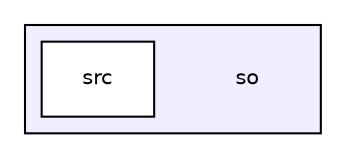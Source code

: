 digraph "so" {
  compound=true
  node [ fontsize="10", fontname="Helvetica"];
  edge [ labelfontsize="10", labelfontname="Helvetica"];
  subgraph clusterdir_7b93506c606e7f4d9344139d2545c159 {
    graph [ bgcolor="#eeeeff", pencolor="black", label="" URL="dir_7b93506c606e7f4d9344139d2545c159.html"];
    dir_7b93506c606e7f4d9344139d2545c159 [shape=plaintext label="so"];
    dir_d08f54f129f1f1841e32ec19435b756e [shape=box label="src" color="black" fillcolor="white" style="filled" URL="dir_d08f54f129f1f1841e32ec19435b756e.html"];
  }
}
